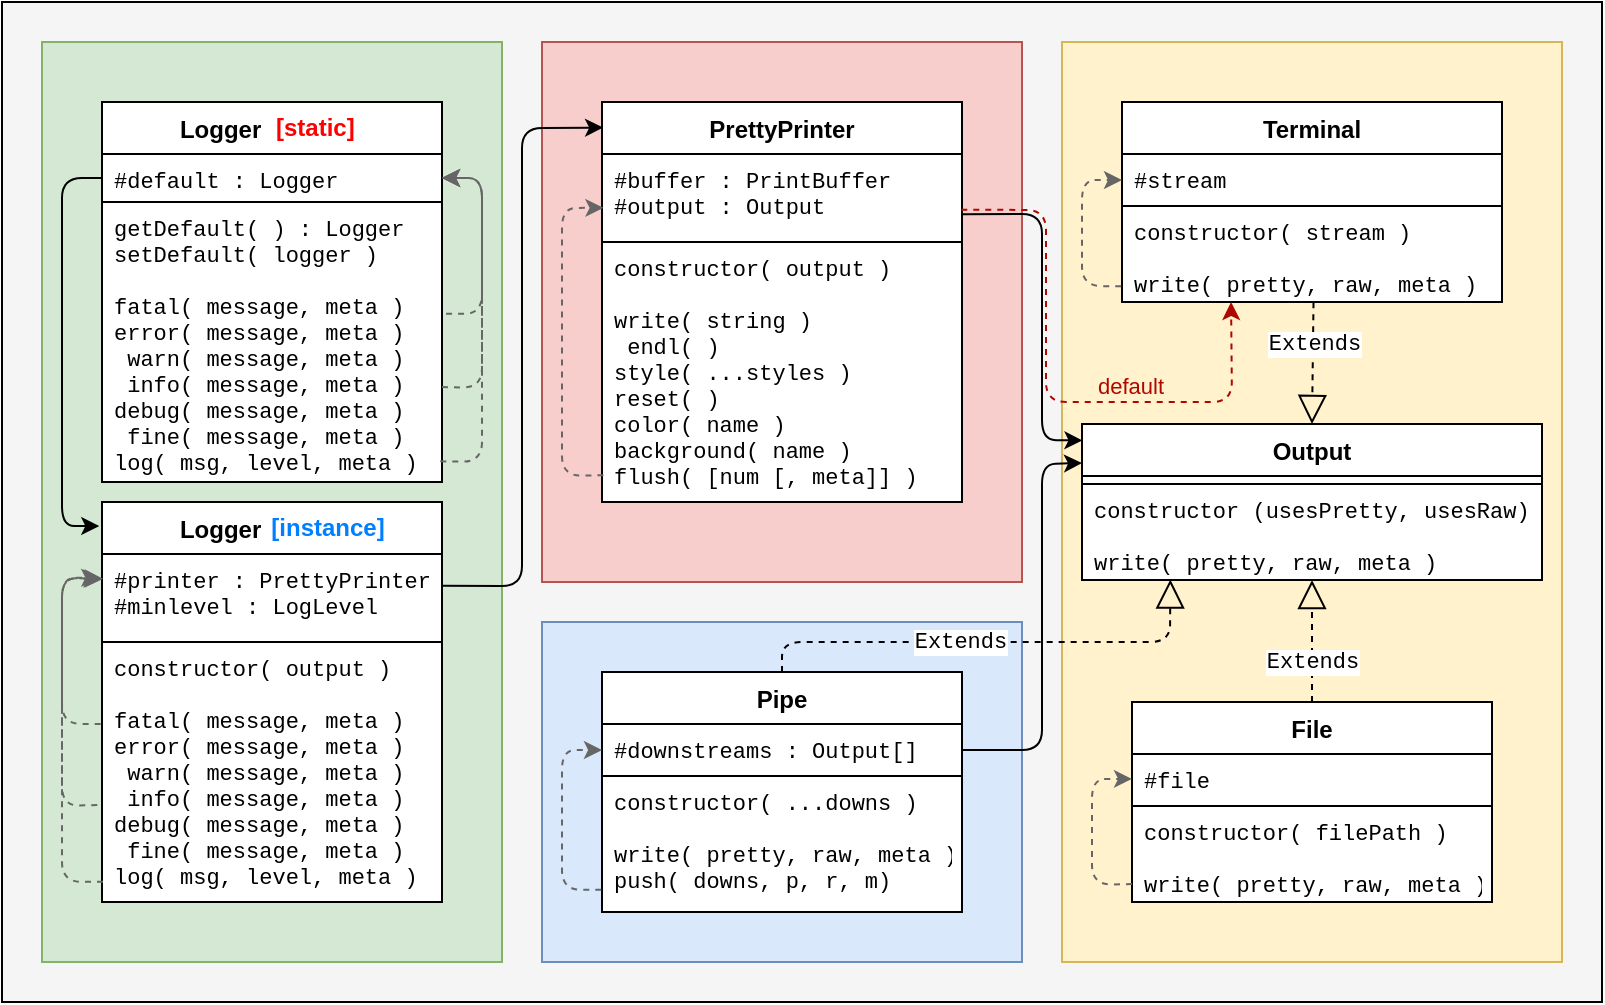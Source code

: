 <mxfile version="13.8.5" type="device" pages="2"><diagram id="U3BwySoy5IUvd_BnStkb" name="Arch Overview"><mxGraphModel dx="1178" dy="1810" grid="1" gridSize="10" guides="1" tooltips="1" connect="1" arrows="1" fold="1" page="1" pageScale="1" pageWidth="827" pageHeight="1169" math="0" shadow="0"><root><mxCell id="0"/><mxCell id="1" parent="0"/><mxCell id="i1ZC-Uaqm2fXmOrphN5o-76" value="" style="rounded=0;whiteSpace=wrap;html=1;shadow=0;sketch=0;strokeWidth=1;fillColor=#f5f5f5;fontFamily=Courier New;fontSize=11;fontColor=#333333;" parent="1" vertex="1"><mxGeometry y="-10" width="800" height="500" as="geometry"/></mxCell><mxCell id="i1ZC-Uaqm2fXmOrphN5o-40" value="" style="rounded=0;whiteSpace=wrap;html=1;shadow=0;sketch=0;strokeColor=#6c8ebf;strokeWidth=1;fillColor=#dae8fc;fontFamily=Helvetica;fontSize=12;" parent="1" vertex="1"><mxGeometry x="270" y="300" width="240" height="170" as="geometry"/></mxCell><mxCell id="i1ZC-Uaqm2fXmOrphN5o-5" value="" style="rounded=0;whiteSpace=wrap;html=1;fillColor=#d5e8d4;strokeColor=#82b366;" parent="1" vertex="1"><mxGeometry x="20" y="10" width="230" height="460" as="geometry"/></mxCell><mxCell id="i1ZC-Uaqm2fXmOrphN5o-7" value="Logger [000000]" style="swimlane;fontStyle=1;align=center;verticalAlign=top;childLayout=stackLayout;horizontal=1;startSize=26;horizontalStack=0;resizeParent=1;resizeParentMax=0;resizeLast=0;collapsible=1;marginBottom=0;gradientColor=none;" parent="1" vertex="1"><mxGeometry x="50" y="40" width="170" height="190" as="geometry"/></mxCell><mxCell id="i1ZC-Uaqm2fXmOrphN5o-8" value="#default : Logger" style="text;align=left;verticalAlign=top;spacingLeft=4;spacingRight=4;overflow=hidden;rotatable=0;points=[[0,0.5],[1,0.5]];portConstraint=eastwest;fontFamily=Courier New;fontSize=11;fillColor=#ffffff;strokeColor=#000000;" parent="i1ZC-Uaqm2fXmOrphN5o-7" vertex="1"><mxGeometry y="26" width="170" height="24" as="geometry"/></mxCell><mxCell id="i1ZC-Uaqm2fXmOrphN5o-10" value="getDefault( ) : Logger&#10;setDefault( logger )&#10;&#10;fatal( message, meta )&#10;error( message, meta )&#10; warn( message, meta )&#10; info( message, meta )&#10;debug( message, meta )&#10; fine( message, meta )&#10;log( msg, level, meta )" style="text;align=left;verticalAlign=top;spacingLeft=4;spacingRight=4;overflow=hidden;rotatable=0;points=[[0,0.5],[1,0.5]];portConstraint=eastwest;fontFamily=Courier New;fontSize=11;fillColor=#ffffff;strokeColor=#000000;" parent="i1ZC-Uaqm2fXmOrphN5o-7" vertex="1"><mxGeometry y="50" width="170" height="140" as="geometry"/></mxCell><mxCell id="i1ZC-Uaqm2fXmOrphN5o-28" value="" style="endArrow=classic;html=1;dashed=1;fontFamily=Courier New;fontSize=11;exitX=1.012;exitY=0.399;exitDx=0;exitDy=0;exitPerimeter=0;entryX=1;entryY=0.5;entryDx=0;entryDy=0;strokeColor=#666666;" parent="i1ZC-Uaqm2fXmOrphN5o-7" source="i1ZC-Uaqm2fXmOrphN5o-10" target="i1ZC-Uaqm2fXmOrphN5o-8" edge="1"><mxGeometry width="50" height="50" relative="1" as="geometry"><mxPoint x="180" y="210" as="sourcePoint"/><mxPoint x="230" y="160" as="targetPoint"/><Array as="points"><mxPoint x="190" y="106"/><mxPoint x="190" y="38"/></Array></mxGeometry></mxCell><mxCell id="i1ZC-Uaqm2fXmOrphN5o-29" value="" style="endArrow=classic;html=1;dashed=1;fontFamily=Courier New;fontSize=11;exitX=0.995;exitY=0.926;exitDx=0;exitDy=0;exitPerimeter=0;entryX=1;entryY=0.5;entryDx=0;entryDy=0;strokeColor=#666666;" parent="i1ZC-Uaqm2fXmOrphN5o-7" source="i1ZC-Uaqm2fXmOrphN5o-10" target="i1ZC-Uaqm2fXmOrphN5o-8" edge="1"><mxGeometry width="50" height="50" relative="1" as="geometry"><mxPoint x="182.04" y="115.86" as="sourcePoint"/><mxPoint x="180" y="48" as="targetPoint"/><Array as="points"><mxPoint x="190" y="180"/><mxPoint x="190" y="38"/></Array></mxGeometry></mxCell><mxCell id="i1ZC-Uaqm2fXmOrphN5o-30" value="" style="endArrow=classic;html=1;dashed=1;fontFamily=Courier New;fontSize=11;exitX=1;exitY=0.75;exitDx=0;exitDy=0;entryX=1;entryY=0.5;entryDx=0;entryDy=0;strokeColor=#666666;" parent="i1ZC-Uaqm2fXmOrphN5o-7" source="i1ZC-Uaqm2fXmOrphN5o-7" target="i1ZC-Uaqm2fXmOrphN5o-8" edge="1"><mxGeometry width="50" height="50" relative="1" as="geometry"><mxPoint x="182.04" y="115.86" as="sourcePoint"/><mxPoint x="180" y="48" as="targetPoint"/><Array as="points"><mxPoint x="190" y="143"/><mxPoint x="190" y="38"/></Array></mxGeometry></mxCell><mxCell id="i1ZC-Uaqm2fXmOrphN5o-23" value="" style="endArrow=classic;html=1;fontFamily=Courier New;fontSize=11;exitX=0;exitY=0.5;exitDx=0;exitDy=0;entryX=-0.008;entryY=0.06;entryDx=0;entryDy=0;entryPerimeter=0;" parent="1" source="i1ZC-Uaqm2fXmOrphN5o-8" target="i1ZC-Uaqm2fXmOrphN5o-11" edge="1"><mxGeometry width="50" height="50" relative="1" as="geometry"><mxPoint x="-140" y="160" as="sourcePoint"/><mxPoint x="-90" y="110" as="targetPoint"/><Array as="points"><mxPoint x="30" y="78"/><mxPoint x="30" y="252"/></Array></mxGeometry></mxCell><mxCell id="i1ZC-Uaqm2fXmOrphN5o-11" value="Logger [000000]" style="swimlane;fontStyle=1;align=center;verticalAlign=top;childLayout=stackLayout;horizontal=1;startSize=26;horizontalStack=0;resizeParent=1;resizeParentMax=0;resizeLast=0;collapsible=1;marginBottom=0;gradientColor=none;" parent="1" vertex="1"><mxGeometry x="50" y="240" width="170" height="200" as="geometry"/></mxCell><mxCell id="i1ZC-Uaqm2fXmOrphN5o-12" value="#printer : PrettyPrinter&#10;#minlevel : LogLevel" style="text;align=left;verticalAlign=top;spacingLeft=4;spacingRight=4;overflow=hidden;rotatable=0;points=[[0,0.5],[1,0.5]];portConstraint=eastwest;fillColor=#ffffff;strokeColor=#000000;fontFamily=Courier New;fontSize=11;" parent="i1ZC-Uaqm2fXmOrphN5o-11" vertex="1"><mxGeometry y="26" width="170" height="44" as="geometry"/></mxCell><mxCell id="i1ZC-Uaqm2fXmOrphN5o-14" value="constructor( output )&#10;&#10;fatal( message, meta )&#10;error( message, meta )&#10; warn( message, meta )&#10; info( message, meta )&#10;debug( message, meta )&#10; fine( message, meta )&#10;log( msg, level, meta )" style="text;align=left;verticalAlign=top;spacingLeft=4;spacingRight=4;overflow=hidden;rotatable=0;points=[[0,0.5],[1,0.5]];portConstraint=eastwest;fillColor=#ffffff;strokeColor=#000000;fontFamily=Courier New;fontSize=11;" parent="i1ZC-Uaqm2fXmOrphN5o-11" vertex="1"><mxGeometry y="70" width="170" height="130" as="geometry"/></mxCell><mxCell id="i1ZC-Uaqm2fXmOrphN5o-32" value="" style="endArrow=classic;html=1;dashed=1;fontFamily=Courier New;fontSize=11;entryX=-0.001;entryY=0.282;entryDx=0;entryDy=0;entryPerimeter=0;exitX=-0.004;exitY=0.315;exitDx=0;exitDy=0;exitPerimeter=0;strokeColor=#666666;" parent="i1ZC-Uaqm2fXmOrphN5o-11" source="i1ZC-Uaqm2fXmOrphN5o-14" target="i1ZC-Uaqm2fXmOrphN5o-12" edge="1"><mxGeometry width="50" height="50" relative="1" as="geometry"><mxPoint x="-250" y="80" as="sourcePoint"/><mxPoint x="-200" y="30" as="targetPoint"/><Array as="points"><mxPoint x="-20" y="111"/><mxPoint x="-20" y="38"/></Array></mxGeometry></mxCell><mxCell id="i1ZC-Uaqm2fXmOrphN5o-33" value="" style="endArrow=classic;html=1;dashed=1;fontFamily=Courier New;fontSize=11;exitX=0.003;exitY=0.922;exitDx=0;exitDy=0;exitPerimeter=0;entryX=0.003;entryY=0.282;entryDx=0;entryDy=0;entryPerimeter=0;strokeColor=#666666;" parent="i1ZC-Uaqm2fXmOrphN5o-11" source="i1ZC-Uaqm2fXmOrphN5o-14" target="i1ZC-Uaqm2fXmOrphN5o-12" edge="1"><mxGeometry width="50" height="50" relative="1" as="geometry"><mxPoint x="-180" y="100" as="sourcePoint"/><mxPoint x="-130" y="50" as="targetPoint"/><Array as="points"><mxPoint x="-20" y="190"/><mxPoint x="-20" y="38"/></Array></mxGeometry></mxCell><mxCell id="i1ZC-Uaqm2fXmOrphN5o-34" value="" style="endArrow=classic;html=1;dashed=1;fontFamily=Courier New;fontSize=11;entryX=-0.008;entryY=0.269;entryDx=0;entryDy=0;entryPerimeter=0;exitX=-0.014;exitY=0.627;exitDx=0;exitDy=0;exitPerimeter=0;strokeColor=#666666;" parent="i1ZC-Uaqm2fXmOrphN5o-11" source="i1ZC-Uaqm2fXmOrphN5o-14" target="i1ZC-Uaqm2fXmOrphN5o-12" edge="1"><mxGeometry width="50" height="50" relative="1" as="geometry"><mxPoint x="-100" y="190" as="sourcePoint"/><mxPoint x="-120" y="40" as="targetPoint"/><Array as="points"><mxPoint x="-20" y="152"/><mxPoint x="-20" y="38"/></Array></mxGeometry></mxCell><mxCell id="i1ZC-Uaqm2fXmOrphN5o-41" value="" style="rounded=0;whiteSpace=wrap;html=1;shadow=0;sketch=0;strokeColor=#b85450;strokeWidth=1;fillColor=#f8cecc;fontFamily=Helvetica;fontSize=12;" parent="1" vertex="1"><mxGeometry x="270" y="10" width="240" height="270" as="geometry"/></mxCell><mxCell id="i1ZC-Uaqm2fXmOrphN5o-42" value="" style="endArrow=classic;html=1;fontFamily=Helvetica;fontSize=12;entryX=0.003;entryY=0.064;entryDx=0;entryDy=0;entryPerimeter=0;exitX=0.997;exitY=0.36;exitDx=0;exitDy=0;exitPerimeter=0;" parent="1" source="i1ZC-Uaqm2fXmOrphN5o-12" target="i1ZC-Uaqm2fXmOrphN5o-35" edge="1"><mxGeometry width="50" height="50" relative="1" as="geometry"><mxPoint x="230" y="250" as="sourcePoint"/><mxPoint x="280" y="200" as="targetPoint"/><Array as="points"><mxPoint x="260" y="282"/><mxPoint x="260" y="53"/></Array></mxGeometry></mxCell><mxCell id="i1ZC-Uaqm2fXmOrphN5o-35" value="PrettyPrinter" style="swimlane;fontStyle=1;align=center;verticalAlign=top;childLayout=stackLayout;horizontal=1;startSize=26;horizontalStack=0;resizeParent=1;resizeParentMax=0;resizeLast=0;collapsible=1;marginBottom=0;rounded=0;shadow=0;sketch=0;strokeColor=#000000;strokeWidth=1;fillColor=#ffffff;gradientColor=none;fontFamily=Helvetica;fontSize=12;" parent="1" vertex="1"><mxGeometry x="300" y="40" width="180" height="200" as="geometry"/></mxCell><mxCell id="i1ZC-Uaqm2fXmOrphN5o-36" value="#buffer : PrintBuffer&#10;#output : Output" style="text;align=left;verticalAlign=top;spacingLeft=4;spacingRight=4;overflow=hidden;rotatable=0;points=[[0,0.5],[1,0.5]];portConstraint=eastwest;fillColor=#ffffff;strokeColor=#000000;fontFamily=Courier New;fontSize=11;" parent="i1ZC-Uaqm2fXmOrphN5o-35" vertex="1"><mxGeometry y="26" width="180" height="44" as="geometry"/></mxCell><mxCell id="i1ZC-Uaqm2fXmOrphN5o-38" value="constructor( output )&#10;&#10;write( string )&#10; endl( )&#10;style( ...styles )&#10;reset( )&#10;color( name )&#10;background( name )&#10;flush( [num [, meta]] )" style="text;align=left;verticalAlign=top;spacingLeft=4;spacingRight=4;overflow=hidden;rotatable=0;points=[[0,0.5],[1,0.5]];portConstraint=eastwest;fillColor=#ffffff;strokeColor=#000000;fontFamily=Courier New;fontSize=11;" parent="i1ZC-Uaqm2fXmOrphN5o-35" vertex="1"><mxGeometry y="70" width="180" height="130" as="geometry"/></mxCell><mxCell id="i1ZC-Uaqm2fXmOrphN5o-55" value="" style="endArrow=classic;html=1;fontFamily=Courier New;fontSize=11;exitX=0.004;exitY=0.897;exitDx=0;exitDy=0;exitPerimeter=0;entryX=0.004;entryY=0.611;entryDx=0;entryDy=0;entryPerimeter=0;dashed=1;strokeColor=#666666;" parent="i1ZC-Uaqm2fXmOrphN5o-35" source="i1ZC-Uaqm2fXmOrphN5o-38" target="i1ZC-Uaqm2fXmOrphN5o-36" edge="1"><mxGeometry width="50" height="50" relative="1" as="geometry"><mxPoint x="240" y="180" as="sourcePoint"/><mxPoint x="290" y="130" as="targetPoint"/><Array as="points"><mxPoint x="-20" y="187"/><mxPoint x="-20" y="53"/></Array></mxGeometry></mxCell><mxCell id="i1ZC-Uaqm2fXmOrphN5o-49" value="Pipe" style="swimlane;fontStyle=1;align=center;verticalAlign=top;childLayout=stackLayout;horizontal=1;startSize=26;horizontalStack=0;resizeParent=1;resizeParentMax=0;resizeLast=0;collapsible=1;marginBottom=0;rounded=0;shadow=0;sketch=0;strokeColor=#000000;strokeWidth=1;fillColor=#ffffff;gradientColor=none;fontFamily=Helvetica;fontSize=12;" parent="1" vertex="1"><mxGeometry x="300" y="325" width="180" height="120" as="geometry"/></mxCell><mxCell id="i1ZC-Uaqm2fXmOrphN5o-50" value="#downstreams : Output[]" style="text;align=left;verticalAlign=top;spacingLeft=4;spacingRight=4;overflow=hidden;rotatable=0;points=[[0,0.5],[1,0.5]];portConstraint=eastwest;fillColor=#ffffff;strokeColor=#000000;fontFamily=Courier New;fontSize=11;" parent="i1ZC-Uaqm2fXmOrphN5o-49" vertex="1"><mxGeometry y="26" width="180" height="26" as="geometry"/></mxCell><mxCell id="i1ZC-Uaqm2fXmOrphN5o-51" value="constructor( ...downs )&#10;&#10;write( pretty, raw, meta )&#10;push( downs, p, r, m)" style="text;align=left;verticalAlign=top;spacingLeft=4;spacingRight=4;overflow=hidden;rotatable=0;points=[[0,0.5],[1,0.5]];portConstraint=eastwest;fillColor=#ffffff;strokeColor=#000000;fontFamily=Courier New;fontSize=11;" parent="i1ZC-Uaqm2fXmOrphN5o-49" vertex="1"><mxGeometry y="52" width="180" height="68" as="geometry"/></mxCell><mxCell id="i1ZC-Uaqm2fXmOrphN5o-53" value="" style="endArrow=classic;html=1;fontFamily=Courier New;fontSize=11;exitX=-0.002;exitY=0.836;exitDx=0;exitDy=0;exitPerimeter=0;entryX=0;entryY=0.5;entryDx=0;entryDy=0;dashed=1;strokeColor=#666666;" parent="i1ZC-Uaqm2fXmOrphN5o-49" source="i1ZC-Uaqm2fXmOrphN5o-51" target="i1ZC-Uaqm2fXmOrphN5o-50" edge="1"><mxGeometry width="50" height="50" relative="1" as="geometry"><mxPoint x="-470" as="sourcePoint"/><mxPoint x="-420" y="-50" as="targetPoint"/><Array as="points"><mxPoint x="-20" y="109"/><mxPoint x="-20" y="39"/></Array></mxGeometry></mxCell><mxCell id="i1ZC-Uaqm2fXmOrphN5o-57" value="" style="rounded=0;whiteSpace=wrap;html=1;shadow=0;sketch=0;strokeColor=#d6b656;strokeWidth=1;fillColor=#fff2cc;fontFamily=Courier New;fontSize=11;" parent="1" vertex="1"><mxGeometry x="530" y="10" width="250" height="460" as="geometry"/></mxCell><mxCell id="i1ZC-Uaqm2fXmOrphN5o-62" value="Extends" style="endArrow=block;endSize=12;endFill=0;html=1;dashed=1;fontFamily=Courier New;fontSize=11;exitX=0.5;exitY=0;exitDx=0;exitDy=0;entryX=0.192;entryY=0.995;entryDx=0;entryDy=0;entryPerimeter=0;" parent="1" source="i1ZC-Uaqm2fXmOrphN5o-49" target="i1ZC-Uaqm2fXmOrphN5o-60" edge="1"><mxGeometry x="-0.135" width="160" relative="1" as="geometry"><mxPoint x="170" y="230" as="sourcePoint"/><mxPoint x="990" y="420" as="targetPoint"/><Array as="points"><mxPoint x="390" y="310"/><mxPoint x="584" y="310"/></Array><mxPoint as="offset"/></mxGeometry></mxCell><mxCell id="i1ZC-Uaqm2fXmOrphN5o-58" value="Output" style="swimlane;fontStyle=1;align=center;verticalAlign=top;childLayout=stackLayout;horizontal=1;startSize=26;horizontalStack=0;resizeParent=1;resizeParentMax=0;resizeLast=0;collapsible=1;marginBottom=0;rounded=0;shadow=0;sketch=0;strokeColor=#000000;strokeWidth=1;fillColor=#ffffff;gradientColor=none;fontFamily=Helvetica;fontSize=12;" parent="1" vertex="1"><mxGeometry x="540" y="201" width="230" height="78" as="geometry"/></mxCell><mxCell id="i1ZC-Uaqm2fXmOrphN5o-59" value="" style="text;align=left;verticalAlign=top;spacingLeft=4;spacingRight=4;overflow=hidden;rotatable=0;points=[[0,0.5],[1,0.5]];portConstraint=eastwest;fillColor=#ffffff;strokeColor=#000000;fontFamily=Courier New;fontSize=11;" parent="i1ZC-Uaqm2fXmOrphN5o-58" vertex="1"><mxGeometry y="26" width="230" height="4" as="geometry"/></mxCell><mxCell id="i1ZC-Uaqm2fXmOrphN5o-60" value="constructor (usesPretty, usesRaw)&#10;&#10;write( pretty, raw, meta )" style="text;align=left;verticalAlign=top;spacingLeft=4;spacingRight=4;overflow=hidden;rotatable=0;points=[[0,0.5],[1,0.5]];portConstraint=eastwest;fillColor=#ffffff;strokeColor=#000000;fontFamily=Courier New;fontSize=11;" parent="i1ZC-Uaqm2fXmOrphN5o-58" vertex="1"><mxGeometry y="30" width="230" height="48" as="geometry"/></mxCell><mxCell id="i1ZC-Uaqm2fXmOrphN5o-68" value="File" style="swimlane;fontStyle=1;align=center;verticalAlign=top;childLayout=stackLayout;horizontal=1;startSize=26;horizontalStack=0;resizeParent=1;resizeParentMax=0;resizeLast=0;collapsible=1;marginBottom=0;rounded=0;shadow=0;sketch=0;strokeColor=#000000;strokeWidth=1;fillColor=#ffffff;gradientColor=none;fontFamily=Helvetica;fontSize=12;" parent="1" vertex="1"><mxGeometry x="565" y="340" width="180" height="100" as="geometry"/></mxCell><mxCell id="i1ZC-Uaqm2fXmOrphN5o-69" value="#file" style="text;align=left;verticalAlign=top;spacingLeft=4;spacingRight=4;overflow=hidden;rotatable=0;points=[[0,0.5],[1,0.5]];portConstraint=eastwest;fillColor=#ffffff;strokeColor=#000000;fontFamily=Courier New;fontSize=11;" parent="i1ZC-Uaqm2fXmOrphN5o-68" vertex="1"><mxGeometry y="26" width="180" height="26" as="geometry"/></mxCell><mxCell id="i1ZC-Uaqm2fXmOrphN5o-70" value="constructor( filePath )&#10;&#10;write( pretty, raw, meta )" style="text;align=left;verticalAlign=top;spacingLeft=4;spacingRight=4;overflow=hidden;rotatable=0;points=[[0,0.5],[1,0.5]];portConstraint=eastwest;fillColor=#ffffff;strokeColor=#000000;fontFamily=Courier New;fontSize=11;" parent="i1ZC-Uaqm2fXmOrphN5o-68" vertex="1"><mxGeometry y="52" width="180" height="48" as="geometry"/></mxCell><mxCell id="i1ZC-Uaqm2fXmOrphN5o-64" value="Terminal" style="swimlane;fontStyle=1;align=center;verticalAlign=top;childLayout=stackLayout;horizontal=1;startSize=26;horizontalStack=0;resizeParent=1;resizeParentMax=0;resizeLast=0;collapsible=1;marginBottom=0;rounded=0;shadow=0;sketch=0;strokeColor=#000000;strokeWidth=1;fillColor=#ffffff;gradientColor=none;fontFamily=Helvetica;fontSize=12;" parent="1" vertex="1"><mxGeometry x="560" y="40" width="190" height="100" as="geometry"/></mxCell><mxCell id="i1ZC-Uaqm2fXmOrphN5o-65" value="#stream" style="text;align=left;verticalAlign=top;spacingLeft=4;spacingRight=4;overflow=hidden;rotatable=0;points=[[0,0.5],[1,0.5]];portConstraint=eastwest;fillColor=#ffffff;strokeColor=#000000;fontFamily=Courier New;fontSize=11;" parent="i1ZC-Uaqm2fXmOrphN5o-64" vertex="1"><mxGeometry y="26" width="190" height="26" as="geometry"/></mxCell><mxCell id="i1ZC-Uaqm2fXmOrphN5o-66" value="constructor( stream )&#10;&#10;write( pretty, raw, meta )" style="text;align=left;verticalAlign=top;spacingLeft=4;spacingRight=4;overflow=hidden;rotatable=0;points=[[0,0.5],[1,0.5]];portConstraint=eastwest;fillColor=#ffffff;strokeColor=#000000;fontFamily=Courier New;fontSize=11;" parent="i1ZC-Uaqm2fXmOrphN5o-64" vertex="1"><mxGeometry y="52" width="190" height="48" as="geometry"/></mxCell><mxCell id="i1ZC-Uaqm2fXmOrphN5o-67" value="" style="endArrow=classic;html=1;fontFamily=Courier New;fontSize=11;exitX=-0.002;exitY=0.836;exitDx=0;exitDy=0;exitPerimeter=0;entryX=0;entryY=0.5;entryDx=0;entryDy=0;dashed=1;strokeColor=#666666;" parent="i1ZC-Uaqm2fXmOrphN5o-64" source="i1ZC-Uaqm2fXmOrphN5o-66" target="i1ZC-Uaqm2fXmOrphN5o-65" edge="1"><mxGeometry width="50" height="50" relative="1" as="geometry"><mxPoint x="-470" as="sourcePoint"/><mxPoint x="-420" y="-50" as="targetPoint"/><Array as="points"><mxPoint x="-20" y="92"/><mxPoint x="-20" y="39"/></Array></mxGeometry></mxCell><mxCell id="i1ZC-Uaqm2fXmOrphN5o-74" value="Extends" style="endArrow=block;endSize=12;endFill=0;html=1;dashed=1;fontFamily=Courier New;fontSize=11;exitX=0.5;exitY=0;exitDx=0;exitDy=0;entryX=0.5;entryY=1;entryDx=0;entryDy=0;" parent="1" source="i1ZC-Uaqm2fXmOrphN5o-68" target="i1ZC-Uaqm2fXmOrphN5o-58" edge="1"><mxGeometry x="-0.333" width="160" relative="1" as="geometry"><mxPoint x="380" y="290" as="sourcePoint"/><mxPoint x="540" y="290" as="targetPoint"/><mxPoint as="offset"/></mxGeometry></mxCell><mxCell id="i1ZC-Uaqm2fXmOrphN5o-75" value="Extends" style="endArrow=block;endSize=12;endFill=0;html=1;dashed=1;fontFamily=Courier New;fontSize=11;exitX=0.504;exitY=1.003;exitDx=0;exitDy=0;entryX=0.5;entryY=0;entryDx=0;entryDy=0;exitPerimeter=0;" parent="1" source="i1ZC-Uaqm2fXmOrphN5o-66" target="i1ZC-Uaqm2fXmOrphN5o-58" edge="1"><mxGeometry x="-0.333" width="160" relative="1" as="geometry"><mxPoint x="749.43" y="210" as="sourcePoint"/><mxPoint x="749.43" y="150" as="targetPoint"/><mxPoint as="offset"/></mxGeometry></mxCell><mxCell id="i1ZC-Uaqm2fXmOrphN5o-54" value="" style="endArrow=classic;html=1;fontFamily=Courier New;fontSize=11;exitX=1;exitY=0.684;exitDx=0;exitDy=0;entryX=0.001;entryY=0.105;entryDx=0;entryDy=0;entryPerimeter=0;exitPerimeter=0;" parent="1" source="i1ZC-Uaqm2fXmOrphN5o-36" target="i1ZC-Uaqm2fXmOrphN5o-58" edge="1"><mxGeometry width="50" height="50" relative="1" as="geometry"><mxPoint x="910" y="270" as="sourcePoint"/><mxPoint x="920" y="370" as="targetPoint"/><Array as="points"><mxPoint x="520" y="96"/><mxPoint x="520" y="209"/></Array></mxGeometry></mxCell><mxCell id="F9MN3vIZ_fvG03nFwGcu-12" value="" style="endArrow=classic;html=1;exitX=0.998;exitY=0.633;exitDx=0;exitDy=0;exitPerimeter=0;entryX=0.287;entryY=1;entryDx=0;entryDy=0;entryPerimeter=0;dashed=1;endFill=1;strokeColor=#B00600;" parent="1" source="i1ZC-Uaqm2fXmOrphN5o-36" target="i1ZC-Uaqm2fXmOrphN5o-66" edge="1"><mxGeometry relative="1" as="geometry"><mxPoint x="480" y="-40" as="sourcePoint"/><mxPoint x="580" y="-40" as="targetPoint"/><Array as="points"><mxPoint x="522" y="94"/><mxPoint x="522" y="190"/><mxPoint x="615" y="190"/></Array></mxGeometry></mxCell><mxCell id="F9MN3vIZ_fvG03nFwGcu-13" value="default" style="edgeLabel;resizable=0;html=1;align=center;verticalAlign=middle;labelBackgroundColor=none;fontColor=#B00600;" parent="F9MN3vIZ_fvG03nFwGcu-12" connectable="0" vertex="1"><mxGeometry relative="1" as="geometry"><mxPoint x="40" y="-8.48" as="offset"/></mxGeometry></mxCell><mxCell id="F9MN3vIZ_fvG03nFwGcu-21" value="" style="endArrow=classic;html=1;fontFamily=Courier New;fontSize=11;entryX=0;entryY=0.5;entryDx=0;entryDy=0;dashed=1;strokeColor=#666666;" parent="1" edge="1"><mxGeometry width="50" height="50" relative="1" as="geometry"><mxPoint x="565" y="431" as="sourcePoint"/><mxPoint x="565" y="378.44" as="targetPoint"/><Array as="points"><mxPoint x="545" y="431.44"/><mxPoint x="545" y="378.44"/></Array></mxGeometry></mxCell><mxCell id="F9MN3vIZ_fvG03nFwGcu-26" value="[instance]" style="text;html=1;strokeColor=none;align=center;verticalAlign=middle;whiteSpace=wrap;rounded=0;labelBackgroundColor=none;fontColor=#007FFF;fillColor=#ffffff;fontStyle=1" parent="1" vertex="1"><mxGeometry x="133" y="243" width="60" height="20" as="geometry"/></mxCell><mxCell id="F9MN3vIZ_fvG03nFwGcu-27" value="[static]&amp;nbsp; &amp;nbsp; &amp;nbsp;" style="text;html=1;strokeColor=none;align=center;verticalAlign=middle;whiteSpace=wrap;rounded=0;labelBackgroundColor=none;fillColor=#ffffff;fontStyle=1;fontColor=#FF0000;" parent="1" vertex="1"><mxGeometry x="132" y="43" width="66" height="20" as="geometry"/></mxCell><mxCell id="zKFyp53IpAgQNyM1_-8V-1" value="" style="endArrow=classic;html=1;exitX=1;exitY=0.5;exitDx=0;exitDy=0;entryX=0;entryY=0.25;entryDx=0;entryDy=0;" edge="1" parent="1" source="i1ZC-Uaqm2fXmOrphN5o-50" target="i1ZC-Uaqm2fXmOrphN5o-58"><mxGeometry width="50" height="50" relative="1" as="geometry"><mxPoint x="870" y="340" as="sourcePoint"/><mxPoint x="540" y="212" as="targetPoint"/><Array as="points"><mxPoint x="520" y="364"/><mxPoint x="520" y="221"/></Array></mxGeometry></mxCell></root></mxGraphModel></diagram><diagram name="Arch + Sub-Pipes" id="MsGjbzwQh1WbiU4gQCoJ"><mxGraphModel dx="2062" dy="2291" grid="1" gridSize="10" guides="1" tooltips="1" connect="1" arrows="1" fold="1" page="1" pageScale="1" pageWidth="827" pageHeight="1169" math="0" shadow="0"><root><mxCell id="bxcscODpn0YM0BCZ924z-0"/><mxCell id="bxcscODpn0YM0BCZ924z-1" parent="bxcscODpn0YM0BCZ924z-0"/><mxCell id="bxcscODpn0YM0BCZ924z-2" value="" style="rounded=0;whiteSpace=wrap;html=1;shadow=0;sketch=0;strokeWidth=1;fillColor=#f5f5f5;fontFamily=Courier New;fontSize=11;fontColor=#333333;" vertex="1" parent="bxcscODpn0YM0BCZ924z-1"><mxGeometry y="-10" width="800" height="770" as="geometry"/></mxCell><mxCell id="bxcscODpn0YM0BCZ924z-3" value="" style="rounded=0;whiteSpace=wrap;html=1;shadow=0;sketch=0;strokeColor=#6c8ebf;strokeWidth=1;fillColor=#dae8fc;fontFamily=Helvetica;fontSize=12;" vertex="1" parent="bxcscODpn0YM0BCZ924z-1"><mxGeometry x="270" y="300" width="240" height="200" as="geometry"/></mxCell><mxCell id="bxcscODpn0YM0BCZ924z-4" value="" style="rounded=0;whiteSpace=wrap;html=1;shadow=0;sketch=0;strokeColor=#6c8ebf;strokeWidth=1;fillColor=#dae8fc;fontFamily=Helvetica;fontSize=12;" vertex="1" parent="bxcscODpn0YM0BCZ924z-1"><mxGeometry x="20" y="490" width="760" height="250" as="geometry"/></mxCell><mxCell id="bxcscODpn0YM0BCZ924z-5" value="" style="rounded=0;whiteSpace=wrap;html=1;fillColor=#dae8fc;strokeColor=none;" vertex="1" parent="bxcscODpn0YM0BCZ924z-1"><mxGeometry x="280" y="480" width="220" height="20" as="geometry"/></mxCell><mxCell id="bxcscODpn0YM0BCZ924z-6" value="" style="rounded=0;whiteSpace=wrap;html=1;fillColor=#d5e8d4;strokeColor=#82b366;" vertex="1" parent="bxcscODpn0YM0BCZ924z-1"><mxGeometry x="20" y="10" width="230" height="460" as="geometry"/></mxCell><mxCell id="bxcscODpn0YM0BCZ924z-7" value="Logger [000000]" style="swimlane;fontStyle=1;align=center;verticalAlign=top;childLayout=stackLayout;horizontal=1;startSize=26;horizontalStack=0;resizeParent=1;resizeParentMax=0;resizeLast=0;collapsible=1;marginBottom=0;gradientColor=none;" vertex="1" parent="bxcscODpn0YM0BCZ924z-1"><mxGeometry x="50" y="40" width="170" height="190" as="geometry"/></mxCell><mxCell id="bxcscODpn0YM0BCZ924z-8" value="#default : Logger" style="text;align=left;verticalAlign=top;spacingLeft=4;spacingRight=4;overflow=hidden;rotatable=0;points=[[0,0.5],[1,0.5]];portConstraint=eastwest;fontFamily=Courier New;fontSize=11;fillColor=#ffffff;strokeColor=#000000;" vertex="1" parent="bxcscODpn0YM0BCZ924z-7"><mxGeometry y="26" width="170" height="24" as="geometry"/></mxCell><mxCell id="bxcscODpn0YM0BCZ924z-9" value="getDefault( ) : Logger&#10;setDefault( logger )&#10;&#10;fatal( message, meta )&#10;error( message, meta )&#10; warn( message, meta )&#10; info( message, meta )&#10;debug( message, meta )&#10; fine( message, meta )&#10;log( msg, level, meta )" style="text;align=left;verticalAlign=top;spacingLeft=4;spacingRight=4;overflow=hidden;rotatable=0;points=[[0,0.5],[1,0.5]];portConstraint=eastwest;fontFamily=Courier New;fontSize=11;fillColor=#ffffff;strokeColor=#000000;" vertex="1" parent="bxcscODpn0YM0BCZ924z-7"><mxGeometry y="50" width="170" height="140" as="geometry"/></mxCell><mxCell id="bxcscODpn0YM0BCZ924z-10" value="" style="endArrow=classic;html=1;dashed=1;fontFamily=Courier New;fontSize=11;exitX=1.012;exitY=0.399;exitDx=0;exitDy=0;exitPerimeter=0;entryX=1;entryY=0.5;entryDx=0;entryDy=0;strokeColor=#666666;" edge="1" parent="bxcscODpn0YM0BCZ924z-7" source="bxcscODpn0YM0BCZ924z-9" target="bxcscODpn0YM0BCZ924z-8"><mxGeometry width="50" height="50" relative="1" as="geometry"><mxPoint x="180" y="210" as="sourcePoint"/><mxPoint x="230" y="160" as="targetPoint"/><Array as="points"><mxPoint x="190" y="106"/><mxPoint x="190" y="38"/></Array></mxGeometry></mxCell><mxCell id="bxcscODpn0YM0BCZ924z-11" value="" style="endArrow=classic;html=1;dashed=1;fontFamily=Courier New;fontSize=11;exitX=0.995;exitY=0.926;exitDx=0;exitDy=0;exitPerimeter=0;entryX=1;entryY=0.5;entryDx=0;entryDy=0;strokeColor=#666666;" edge="1" parent="bxcscODpn0YM0BCZ924z-7" source="bxcscODpn0YM0BCZ924z-9" target="bxcscODpn0YM0BCZ924z-8"><mxGeometry width="50" height="50" relative="1" as="geometry"><mxPoint x="182.04" y="115.86" as="sourcePoint"/><mxPoint x="180" y="48" as="targetPoint"/><Array as="points"><mxPoint x="190" y="180"/><mxPoint x="190" y="38"/></Array></mxGeometry></mxCell><mxCell id="bxcscODpn0YM0BCZ924z-12" value="" style="endArrow=classic;html=1;dashed=1;fontFamily=Courier New;fontSize=11;exitX=1;exitY=0.75;exitDx=0;exitDy=0;entryX=1;entryY=0.5;entryDx=0;entryDy=0;strokeColor=#666666;" edge="1" parent="bxcscODpn0YM0BCZ924z-7" source="bxcscODpn0YM0BCZ924z-7" target="bxcscODpn0YM0BCZ924z-8"><mxGeometry width="50" height="50" relative="1" as="geometry"><mxPoint x="182.04" y="115.86" as="sourcePoint"/><mxPoint x="180" y="48" as="targetPoint"/><Array as="points"><mxPoint x="190" y="143"/><mxPoint x="190" y="38"/></Array></mxGeometry></mxCell><mxCell id="bxcscODpn0YM0BCZ924z-13" value="" style="endArrow=classic;html=1;fontFamily=Courier New;fontSize=11;exitX=0;exitY=0.5;exitDx=0;exitDy=0;entryX=-0.008;entryY=0.06;entryDx=0;entryDy=0;entryPerimeter=0;" edge="1" parent="bxcscODpn0YM0BCZ924z-1" source="bxcscODpn0YM0BCZ924z-8" target="bxcscODpn0YM0BCZ924z-14"><mxGeometry width="50" height="50" relative="1" as="geometry"><mxPoint x="-140" y="160" as="sourcePoint"/><mxPoint x="-90" y="110" as="targetPoint"/><Array as="points"><mxPoint x="30" y="78"/><mxPoint x="30" y="252"/></Array></mxGeometry></mxCell><mxCell id="bxcscODpn0YM0BCZ924z-14" value="Logger [000000]" style="swimlane;fontStyle=1;align=center;verticalAlign=top;childLayout=stackLayout;horizontal=1;startSize=26;horizontalStack=0;resizeParent=1;resizeParentMax=0;resizeLast=0;collapsible=1;marginBottom=0;gradientColor=none;" vertex="1" parent="bxcscODpn0YM0BCZ924z-1"><mxGeometry x="50" y="240" width="170" height="200" as="geometry"/></mxCell><mxCell id="bxcscODpn0YM0BCZ924z-15" value="#printer : PrettyPrinter&#10;#minlevel : LogLevel" style="text;align=left;verticalAlign=top;spacingLeft=4;spacingRight=4;overflow=hidden;rotatable=0;points=[[0,0.5],[1,0.5]];portConstraint=eastwest;fillColor=#ffffff;strokeColor=#000000;fontFamily=Courier New;fontSize=11;" vertex="1" parent="bxcscODpn0YM0BCZ924z-14"><mxGeometry y="26" width="170" height="44" as="geometry"/></mxCell><mxCell id="bxcscODpn0YM0BCZ924z-16" value="constructor( output )&#10;&#10;fatal( message, meta )&#10;error( message, meta )&#10; warn( message, meta )&#10; info( message, meta )&#10;debug( message, meta )&#10; fine( message, meta )&#10;log( msg, level, meta )" style="text;align=left;verticalAlign=top;spacingLeft=4;spacingRight=4;overflow=hidden;rotatable=0;points=[[0,0.5],[1,0.5]];portConstraint=eastwest;fillColor=#ffffff;strokeColor=#000000;fontFamily=Courier New;fontSize=11;" vertex="1" parent="bxcscODpn0YM0BCZ924z-14"><mxGeometry y="70" width="170" height="130" as="geometry"/></mxCell><mxCell id="bxcscODpn0YM0BCZ924z-17" value="" style="endArrow=classic;html=1;dashed=1;fontFamily=Courier New;fontSize=11;entryX=-0.001;entryY=0.282;entryDx=0;entryDy=0;entryPerimeter=0;exitX=-0.004;exitY=0.315;exitDx=0;exitDy=0;exitPerimeter=0;strokeColor=#666666;" edge="1" parent="bxcscODpn0YM0BCZ924z-14" source="bxcscODpn0YM0BCZ924z-16" target="bxcscODpn0YM0BCZ924z-15"><mxGeometry width="50" height="50" relative="1" as="geometry"><mxPoint x="-250" y="80" as="sourcePoint"/><mxPoint x="-200" y="30" as="targetPoint"/><Array as="points"><mxPoint x="-20" y="111"/><mxPoint x="-20" y="38"/></Array></mxGeometry></mxCell><mxCell id="bxcscODpn0YM0BCZ924z-18" value="" style="endArrow=classic;html=1;dashed=1;fontFamily=Courier New;fontSize=11;exitX=0.003;exitY=0.922;exitDx=0;exitDy=0;exitPerimeter=0;entryX=0.003;entryY=0.282;entryDx=0;entryDy=0;entryPerimeter=0;strokeColor=#666666;" edge="1" parent="bxcscODpn0YM0BCZ924z-14" source="bxcscODpn0YM0BCZ924z-16" target="bxcscODpn0YM0BCZ924z-15"><mxGeometry width="50" height="50" relative="1" as="geometry"><mxPoint x="-180" y="100" as="sourcePoint"/><mxPoint x="-130" y="50" as="targetPoint"/><Array as="points"><mxPoint x="-20" y="190"/><mxPoint x="-20" y="38"/></Array></mxGeometry></mxCell><mxCell id="bxcscODpn0YM0BCZ924z-19" value="" style="endArrow=classic;html=1;dashed=1;fontFamily=Courier New;fontSize=11;entryX=-0.008;entryY=0.269;entryDx=0;entryDy=0;entryPerimeter=0;exitX=-0.014;exitY=0.627;exitDx=0;exitDy=0;exitPerimeter=0;strokeColor=#666666;" edge="1" parent="bxcscODpn0YM0BCZ924z-14" source="bxcscODpn0YM0BCZ924z-16" target="bxcscODpn0YM0BCZ924z-15"><mxGeometry width="50" height="50" relative="1" as="geometry"><mxPoint x="-100" y="190" as="sourcePoint"/><mxPoint x="-120" y="40" as="targetPoint"/><Array as="points"><mxPoint x="-20" y="152"/><mxPoint x="-20" y="38"/></Array></mxGeometry></mxCell><mxCell id="bxcscODpn0YM0BCZ924z-20" value="" style="rounded=0;whiteSpace=wrap;html=1;shadow=0;sketch=0;strokeColor=#b85450;strokeWidth=1;fillColor=#f8cecc;fontFamily=Helvetica;fontSize=12;" vertex="1" parent="bxcscODpn0YM0BCZ924z-1"><mxGeometry x="270" y="10" width="240" height="270" as="geometry"/></mxCell><mxCell id="bxcscODpn0YM0BCZ924z-21" value="" style="endArrow=classic;html=1;fontFamily=Helvetica;fontSize=12;entryX=0.003;entryY=0.064;entryDx=0;entryDy=0;entryPerimeter=0;exitX=0.997;exitY=0.36;exitDx=0;exitDy=0;exitPerimeter=0;" edge="1" parent="bxcscODpn0YM0BCZ924z-1" source="bxcscODpn0YM0BCZ924z-15" target="bxcscODpn0YM0BCZ924z-22"><mxGeometry width="50" height="50" relative="1" as="geometry"><mxPoint x="230" y="250" as="sourcePoint"/><mxPoint x="280" y="200" as="targetPoint"/><Array as="points"><mxPoint x="260" y="282"/><mxPoint x="260" y="53"/></Array></mxGeometry></mxCell><mxCell id="bxcscODpn0YM0BCZ924z-22" value="PrettyPrinter" style="swimlane;fontStyle=1;align=center;verticalAlign=top;childLayout=stackLayout;horizontal=1;startSize=26;horizontalStack=0;resizeParent=1;resizeParentMax=0;resizeLast=0;collapsible=1;marginBottom=0;rounded=0;shadow=0;sketch=0;strokeColor=#000000;strokeWidth=1;fillColor=#ffffff;gradientColor=none;fontFamily=Helvetica;fontSize=12;" vertex="1" parent="bxcscODpn0YM0BCZ924z-1"><mxGeometry x="300" y="40" width="180" height="200" as="geometry"/></mxCell><mxCell id="bxcscODpn0YM0BCZ924z-23" value="#buffer : PrintBuffer&#10;#output : Output" style="text;align=left;verticalAlign=top;spacingLeft=4;spacingRight=4;overflow=hidden;rotatable=0;points=[[0,0.5],[1,0.5]];portConstraint=eastwest;fillColor=#ffffff;strokeColor=#000000;fontFamily=Courier New;fontSize=11;" vertex="1" parent="bxcscODpn0YM0BCZ924z-22"><mxGeometry y="26" width="180" height="44" as="geometry"/></mxCell><mxCell id="bxcscODpn0YM0BCZ924z-24" value="constructor( output )&#10;&#10;write( string )&#10; endl( )&#10;style( ...styles )&#10;reset( )&#10;color( name )&#10;background( name )&#10;flush( [num [, meta]] )" style="text;align=left;verticalAlign=top;spacingLeft=4;spacingRight=4;overflow=hidden;rotatable=0;points=[[0,0.5],[1,0.5]];portConstraint=eastwest;fillColor=#ffffff;strokeColor=#000000;fontFamily=Courier New;fontSize=11;" vertex="1" parent="bxcscODpn0YM0BCZ924z-22"><mxGeometry y="70" width="180" height="130" as="geometry"/></mxCell><mxCell id="bxcscODpn0YM0BCZ924z-25" value="" style="endArrow=classic;html=1;fontFamily=Courier New;fontSize=11;exitX=0.004;exitY=0.897;exitDx=0;exitDy=0;exitPerimeter=0;entryX=0.004;entryY=0.611;entryDx=0;entryDy=0;entryPerimeter=0;dashed=1;strokeColor=#666666;" edge="1" parent="bxcscODpn0YM0BCZ924z-22" source="bxcscODpn0YM0BCZ924z-24" target="bxcscODpn0YM0BCZ924z-23"><mxGeometry width="50" height="50" relative="1" as="geometry"><mxPoint x="240" y="180" as="sourcePoint"/><mxPoint x="290" y="130" as="targetPoint"/><Array as="points"><mxPoint x="-20" y="187"/><mxPoint x="-20" y="53"/></Array></mxGeometry></mxCell><mxCell id="bxcscODpn0YM0BCZ924z-26" value="Pipe" style="swimlane;fontStyle=1;align=center;verticalAlign=top;childLayout=stackLayout;horizontal=1;startSize=26;horizontalStack=0;resizeParent=1;resizeParentMax=0;resizeLast=0;collapsible=1;marginBottom=0;rounded=0;shadow=0;sketch=0;strokeColor=#000000;strokeWidth=1;fillColor=#ffffff;gradientColor=none;fontFamily=Helvetica;fontSize=12;" vertex="1" parent="bxcscODpn0YM0BCZ924z-1"><mxGeometry x="300" y="330" width="180" height="120" as="geometry"/></mxCell><mxCell id="bxcscODpn0YM0BCZ924z-27" value="#downstreams : Output[]" style="text;align=left;verticalAlign=top;spacingLeft=4;spacingRight=4;overflow=hidden;rotatable=0;points=[[0,0.5],[1,0.5]];portConstraint=eastwest;fillColor=#ffffff;strokeColor=#000000;fontFamily=Courier New;fontSize=11;" vertex="1" parent="bxcscODpn0YM0BCZ924z-26"><mxGeometry y="26" width="180" height="26" as="geometry"/></mxCell><mxCell id="bxcscODpn0YM0BCZ924z-28" value="constructor( ...downs )&#10;&#10;write( pretty, raw, meta )&#10;push( downs, p, r, m)" style="text;align=left;verticalAlign=top;spacingLeft=4;spacingRight=4;overflow=hidden;rotatable=0;points=[[0,0.5],[1,0.5]];portConstraint=eastwest;fillColor=#ffffff;strokeColor=#000000;fontFamily=Courier New;fontSize=11;" vertex="1" parent="bxcscODpn0YM0BCZ924z-26"><mxGeometry y="52" width="180" height="68" as="geometry"/></mxCell><mxCell id="bxcscODpn0YM0BCZ924z-29" value="" style="endArrow=classic;html=1;fontFamily=Courier New;fontSize=11;exitX=-0.002;exitY=0.836;exitDx=0;exitDy=0;exitPerimeter=0;entryX=0;entryY=0.5;entryDx=0;entryDy=0;dashed=1;strokeColor=#666666;" edge="1" parent="bxcscODpn0YM0BCZ924z-26" source="bxcscODpn0YM0BCZ924z-28" target="bxcscODpn0YM0BCZ924z-27"><mxGeometry width="50" height="50" relative="1" as="geometry"><mxPoint x="-470" as="sourcePoint"/><mxPoint x="-420" y="-50" as="targetPoint"/><Array as="points"><mxPoint x="-20" y="109"/><mxPoint x="-20" y="39"/></Array></mxGeometry></mxCell><mxCell id="bxcscODpn0YM0BCZ924z-30" value="" style="rounded=0;whiteSpace=wrap;html=1;shadow=0;sketch=0;strokeColor=#d6b656;strokeWidth=1;fillColor=#fff2cc;fontFamily=Courier New;fontSize=11;" vertex="1" parent="bxcscODpn0YM0BCZ924z-1"><mxGeometry x="530" y="10" width="250" height="460" as="geometry"/></mxCell><mxCell id="bxcscODpn0YM0BCZ924z-31" value="Extends" style="endArrow=block;endSize=16;endFill=0;html=1;dashed=1;fontFamily=Courier New;fontSize=11;exitX=0.5;exitY=0;exitDx=0;exitDy=0;entryX=0.192;entryY=0.995;entryDx=0;entryDy=0;entryPerimeter=0;" edge="1" parent="bxcscODpn0YM0BCZ924z-1" source="bxcscODpn0YM0BCZ924z-26" target="bxcscODpn0YM0BCZ924z-34"><mxGeometry x="-0.135" width="160" relative="1" as="geometry"><mxPoint x="170" y="230" as="sourcePoint"/><mxPoint x="990" y="420" as="targetPoint"/><Array as="points"><mxPoint x="390" y="310"/><mxPoint x="584" y="310"/></Array><mxPoint as="offset"/></mxGeometry></mxCell><mxCell id="bxcscODpn0YM0BCZ924z-32" value="Output" style="swimlane;fontStyle=1;align=center;verticalAlign=top;childLayout=stackLayout;horizontal=1;startSize=26;horizontalStack=0;resizeParent=1;resizeParentMax=0;resizeLast=0;collapsible=1;marginBottom=0;rounded=0;shadow=0;sketch=0;strokeColor=#000000;strokeWidth=1;fillColor=#ffffff;gradientColor=none;fontFamily=Helvetica;fontSize=12;" vertex="1" parent="bxcscODpn0YM0BCZ924z-1"><mxGeometry x="540" y="201" width="230" height="78" as="geometry"/></mxCell><mxCell id="bxcscODpn0YM0BCZ924z-33" value="" style="text;align=left;verticalAlign=top;spacingLeft=4;spacingRight=4;overflow=hidden;rotatable=0;points=[[0,0.5],[1,0.5]];portConstraint=eastwest;fillColor=#ffffff;strokeColor=#000000;fontFamily=Courier New;fontSize=11;" vertex="1" parent="bxcscODpn0YM0BCZ924z-32"><mxGeometry y="26" width="230" height="4" as="geometry"/></mxCell><mxCell id="bxcscODpn0YM0BCZ924z-34" value="constructor (usesPretty, usesRaw)&#10;&#10;write( pretty, raw, meta )" style="text;align=left;verticalAlign=top;spacingLeft=4;spacingRight=4;overflow=hidden;rotatable=0;points=[[0,0.5],[1,0.5]];portConstraint=eastwest;fillColor=#ffffff;strokeColor=#000000;fontFamily=Courier New;fontSize=11;" vertex="1" parent="bxcscODpn0YM0BCZ924z-32"><mxGeometry y="30" width="230" height="48" as="geometry"/></mxCell><mxCell id="bxcscODpn0YM0BCZ924z-35" value="File" style="swimlane;fontStyle=1;align=center;verticalAlign=top;childLayout=stackLayout;horizontal=1;startSize=26;horizontalStack=0;resizeParent=1;resizeParentMax=0;resizeLast=0;collapsible=1;marginBottom=0;rounded=0;shadow=0;sketch=0;strokeColor=#000000;strokeWidth=1;fillColor=#ffffff;gradientColor=none;fontFamily=Helvetica;fontSize=12;" vertex="1" parent="bxcscODpn0YM0BCZ924z-1"><mxGeometry x="565" y="340" width="180" height="100" as="geometry"/></mxCell><mxCell id="bxcscODpn0YM0BCZ924z-36" value="#file" style="text;align=left;verticalAlign=top;spacingLeft=4;spacingRight=4;overflow=hidden;rotatable=0;points=[[0,0.5],[1,0.5]];portConstraint=eastwest;fillColor=#ffffff;strokeColor=#000000;fontFamily=Courier New;fontSize=11;" vertex="1" parent="bxcscODpn0YM0BCZ924z-35"><mxGeometry y="26" width="180" height="26" as="geometry"/></mxCell><mxCell id="bxcscODpn0YM0BCZ924z-37" value="constructor( filePath )&#10;&#10;write( pretty, raw, meta )" style="text;align=left;verticalAlign=top;spacingLeft=4;spacingRight=4;overflow=hidden;rotatable=0;points=[[0,0.5],[1,0.5]];portConstraint=eastwest;fillColor=#ffffff;strokeColor=#000000;fontFamily=Courier New;fontSize=11;" vertex="1" parent="bxcscODpn0YM0BCZ924z-35"><mxGeometry y="52" width="180" height="48" as="geometry"/></mxCell><mxCell id="bxcscODpn0YM0BCZ924z-38" value="Terminal" style="swimlane;fontStyle=1;align=center;verticalAlign=top;childLayout=stackLayout;horizontal=1;startSize=26;horizontalStack=0;resizeParent=1;resizeParentMax=0;resizeLast=0;collapsible=1;marginBottom=0;rounded=0;shadow=0;sketch=0;strokeColor=#000000;strokeWidth=1;fillColor=#ffffff;gradientColor=none;fontFamily=Helvetica;fontSize=12;" vertex="1" parent="bxcscODpn0YM0BCZ924z-1"><mxGeometry x="560" y="40" width="190" height="100" as="geometry"/></mxCell><mxCell id="bxcscODpn0YM0BCZ924z-39" value="#stream" style="text;align=left;verticalAlign=top;spacingLeft=4;spacingRight=4;overflow=hidden;rotatable=0;points=[[0,0.5],[1,0.5]];portConstraint=eastwest;fillColor=#ffffff;strokeColor=#000000;fontFamily=Courier New;fontSize=11;" vertex="1" parent="bxcscODpn0YM0BCZ924z-38"><mxGeometry y="26" width="190" height="26" as="geometry"/></mxCell><mxCell id="bxcscODpn0YM0BCZ924z-40" value="constructor( stream )&#10;&#10;write( pretty, raw, meta )" style="text;align=left;verticalAlign=top;spacingLeft=4;spacingRight=4;overflow=hidden;rotatable=0;points=[[0,0.5],[1,0.5]];portConstraint=eastwest;fillColor=#ffffff;strokeColor=#000000;fontFamily=Courier New;fontSize=11;" vertex="1" parent="bxcscODpn0YM0BCZ924z-38"><mxGeometry y="52" width="190" height="48" as="geometry"/></mxCell><mxCell id="bxcscODpn0YM0BCZ924z-41" value="" style="endArrow=classic;html=1;fontFamily=Courier New;fontSize=11;exitX=-0.002;exitY=0.836;exitDx=0;exitDy=0;exitPerimeter=0;entryX=0;entryY=0.5;entryDx=0;entryDy=0;dashed=1;strokeColor=#666666;" edge="1" parent="bxcscODpn0YM0BCZ924z-38" source="bxcscODpn0YM0BCZ924z-40" target="bxcscODpn0YM0BCZ924z-39"><mxGeometry width="50" height="50" relative="1" as="geometry"><mxPoint x="-470" as="sourcePoint"/><mxPoint x="-420" y="-50" as="targetPoint"/><Array as="points"><mxPoint x="-20" y="92"/><mxPoint x="-20" y="39"/></Array></mxGeometry></mxCell><mxCell id="bxcscODpn0YM0BCZ924z-42" value="Extends" style="endArrow=block;endSize=16;endFill=0;html=1;dashed=1;fontFamily=Courier New;fontSize=11;exitX=0.5;exitY=0;exitDx=0;exitDy=0;entryX=0.5;entryY=1;entryDx=0;entryDy=0;" edge="1" parent="bxcscODpn0YM0BCZ924z-1" source="bxcscODpn0YM0BCZ924z-35" target="bxcscODpn0YM0BCZ924z-32"><mxGeometry x="-0.333" width="160" relative="1" as="geometry"><mxPoint x="380" y="290" as="sourcePoint"/><mxPoint x="540" y="290" as="targetPoint"/><mxPoint as="offset"/></mxGeometry></mxCell><mxCell id="bxcscODpn0YM0BCZ924z-43" value="Extends" style="endArrow=block;endSize=16;endFill=0;html=1;dashed=1;fontFamily=Courier New;fontSize=11;exitX=0.504;exitY=1.003;exitDx=0;exitDy=0;entryX=0.5;entryY=0;entryDx=0;entryDy=0;exitPerimeter=0;" edge="1" parent="bxcscODpn0YM0BCZ924z-1" source="bxcscODpn0YM0BCZ924z-40" target="bxcscODpn0YM0BCZ924z-32"><mxGeometry x="-0.333" width="160" relative="1" as="geometry"><mxPoint x="749.43" y="210" as="sourcePoint"/><mxPoint x="749.43" y="150" as="targetPoint"/><mxPoint as="offset"/></mxGeometry></mxCell><mxCell id="bxcscODpn0YM0BCZ924z-44" value="" style="endArrow=classic;html=1;fontFamily=Courier New;fontSize=11;exitX=1;exitY=0.684;exitDx=0;exitDy=0;entryX=0;entryY=0.151;entryDx=0;entryDy=0;entryPerimeter=0;exitPerimeter=0;" edge="1" parent="bxcscODpn0YM0BCZ924z-1" source="bxcscODpn0YM0BCZ924z-23" target="bxcscODpn0YM0BCZ924z-32"><mxGeometry width="50" height="50" relative="1" as="geometry"><mxPoint x="910" y="270" as="sourcePoint"/><mxPoint x="920" y="370" as="targetPoint"/><Array as="points"><mxPoint x="520" y="96"/><mxPoint x="520" y="213"/></Array></mxGeometry></mxCell><mxCell id="bxcscODpn0YM0BCZ924z-45" value="Map" style="swimlane;fontStyle=1;align=center;verticalAlign=top;childLayout=stackLayout;horizontal=1;startSize=26;horizontalStack=0;resizeParent=1;resizeParentMax=0;resizeLast=0;collapsible=1;marginBottom=0;rounded=0;shadow=0;sketch=0;strokeColor=#000000;strokeWidth=1;fillColor=#ffffff;gradientColor=none;fontFamily=Helvetica;fontSize=12;" vertex="1" parent="bxcscODpn0YM0BCZ924z-1"><mxGeometry x="400" y="510" width="170" height="98" as="geometry"/></mxCell><mxCell id="bxcscODpn0YM0BCZ924z-46" value="#mapper : Function" style="text;align=left;verticalAlign=top;spacingLeft=4;spacingRight=4;overflow=hidden;rotatable=0;points=[[0,0.5],[1,0.5]];portConstraint=eastwest;fillColor=#ffffff;strokeColor=#000000;fontFamily=Courier New;fontSize=11;" vertex="1" parent="bxcscODpn0YM0BCZ924z-45"><mxGeometry y="26" width="170" height="24" as="geometry"/></mxCell><mxCell id="bxcscODpn0YM0BCZ924z-47" value="constructor( fn, ...ds )&#10;&#10;write( p, r, m )" style="text;align=left;verticalAlign=top;spacingLeft=4;spacingRight=4;overflow=hidden;rotatable=0;points=[[0,0.5],[1,0.5]];portConstraint=eastwest;fillColor=#ffffff;strokeColor=#000000;fontFamily=Courier New;fontSize=11;" vertex="1" parent="bxcscODpn0YM0BCZ924z-45"><mxGeometry y="50" width="170" height="48" as="geometry"/></mxCell><mxCell id="bxcscODpn0YM0BCZ924z-48" value="Filter" style="swimlane;fontStyle=1;align=center;verticalAlign=top;childLayout=stackLayout;horizontal=1;startSize=26;horizontalStack=0;resizeParent=1;resizeParentMax=0;resizeLast=0;collapsible=1;marginBottom=0;rounded=0;shadow=0;sketch=0;strokeColor=#000000;strokeWidth=1;fillColor=#ffffff;gradientColor=none;fontFamily=Helvetica;fontSize=12;" vertex="1" parent="bxcscODpn0YM0BCZ924z-1"><mxGeometry x="210" y="510" width="170" height="98" as="geometry"/></mxCell><mxCell id="bxcscODpn0YM0BCZ924z-49" value="#predicate : Function" style="text;align=left;verticalAlign=top;spacingLeft=4;spacingRight=4;overflow=hidden;rotatable=0;points=[[0,0.5],[1,0.5]];portConstraint=eastwest;fillColor=#ffffff;strokeColor=#000000;fontFamily=Courier New;fontSize=11;" vertex="1" parent="bxcscODpn0YM0BCZ924z-48"><mxGeometry y="26" width="170" height="24" as="geometry"/></mxCell><mxCell id="bxcscODpn0YM0BCZ924z-50" value="constructor( fn, ...ds )&#10;&#10;write( p, r, m )" style="text;align=left;verticalAlign=top;spacingLeft=4;spacingRight=4;overflow=hidden;rotatable=0;points=[[0,0.5],[1,0.5]];portConstraint=eastwest;fillColor=#ffffff;strokeColor=#000000;fontFamily=Courier New;fontSize=11;" vertex="1" parent="bxcscODpn0YM0BCZ924z-48"><mxGeometry y="50" width="170" height="48" as="geometry"/></mxCell><mxCell id="bxcscODpn0YM0BCZ924z-51" value="Extends" style="endArrow=block;endSize=16;endFill=0;html=1;dashed=1;fontFamily=Courier New;fontSize=11;exitX=0.5;exitY=0;exitDx=0;exitDy=0;entryX=0.748;entryY=0.981;entryDx=0;entryDy=0;entryPerimeter=0;" edge="1" parent="bxcscODpn0YM0BCZ924z-1" source="bxcscODpn0YM0BCZ924z-45" target="bxcscODpn0YM0BCZ924z-28"><mxGeometry x="-0.669" width="160" relative="1" as="geometry"><mxPoint x="850" y="550" as="sourcePoint"/><mxPoint x="830" y="380" as="targetPoint"/><mxPoint as="offset"/><Array as="points"><mxPoint x="485" y="480"/><mxPoint x="435" y="480"/></Array></mxGeometry></mxCell><mxCell id="bxcscODpn0YM0BCZ924z-52" value="Extends" style="endArrow=block;endSize=16;endFill=0;html=1;dashed=1;fontFamily=Courier New;fontSize=11;exitX=0.5;exitY=0;exitDx=0;exitDy=0;entryX=0.25;entryY=1;entryDx=0;entryDy=0;" edge="1" parent="bxcscODpn0YM0BCZ924z-1" source="bxcscODpn0YM0BCZ924z-48" target="bxcscODpn0YM0BCZ924z-26"><mxGeometry x="-0.667" width="160" relative="1" as="geometry"><mxPoint x="675" y="360" as="sourcePoint"/><mxPoint x="675" y="300" as="targetPoint"/><mxPoint as="offset"/><Array as="points"><mxPoint x="295" y="480"/><mxPoint x="345" y="480"/></Array></mxGeometry></mxCell><mxCell id="bxcscODpn0YM0BCZ924z-53" value="" style="endArrow=classic;html=1;exitX=0.998;exitY=0.633;exitDx=0;exitDy=0;exitPerimeter=0;entryX=0.287;entryY=1;entryDx=0;entryDy=0;entryPerimeter=0;dashed=1;endFill=1;strokeColor=#B00600;" edge="1" parent="bxcscODpn0YM0BCZ924z-1" source="bxcscODpn0YM0BCZ924z-23" target="bxcscODpn0YM0BCZ924z-40"><mxGeometry relative="1" as="geometry"><mxPoint x="480" y="-40" as="sourcePoint"/><mxPoint x="580" y="-40" as="targetPoint"/><Array as="points"><mxPoint x="522" y="94"/><mxPoint x="522" y="190"/><mxPoint x="615" y="190"/></Array></mxGeometry></mxCell><mxCell id="bxcscODpn0YM0BCZ924z-54" value="default" style="edgeLabel;resizable=0;html=1;align=center;verticalAlign=middle;labelBackgroundColor=none;fontColor=#B00600;" connectable="0" vertex="1" parent="bxcscODpn0YM0BCZ924z-53"><mxGeometry relative="1" as="geometry"><mxPoint x="40" y="-8.48" as="offset"/></mxGeometry></mxCell><mxCell id="bxcscODpn0YM0BCZ924z-55" value="&lt;font style=&quot;font-size: 30px&quot; color=&quot;#ff0000&quot;&gt;&lt;b&gt;NOT CURRENT ARCHITECTURE, THESE ARE PLANS FOR NEXT REVISION!!!&lt;/b&gt;&lt;/font&gt;" style="text;html=1;strokeColor=none;fillColor=none;align=center;verticalAlign=middle;whiteSpace=wrap;rounded=0;fontColor=#666666;" vertex="1" parent="bxcscODpn0YM0BCZ924z-1"><mxGeometry x="90" y="-90" width="600" height="70" as="geometry"/></mxCell><mxCell id="bxcscODpn0YM0BCZ924z-56" value="" style="endArrow=classic;html=1;fontFamily=Courier New;fontSize=11;entryX=0;entryY=0.5;entryDx=0;entryDy=0;dashed=1;strokeColor=#666666;" edge="1" parent="bxcscODpn0YM0BCZ924z-1"><mxGeometry width="50" height="50" relative="1" as="geometry"><mxPoint x="565" y="431" as="sourcePoint"/><mxPoint x="565" y="378.44" as="targetPoint"/><Array as="points"><mxPoint x="545" y="431.44"/><mxPoint x="545" y="378.44"/></Array></mxGeometry></mxCell><mxCell id="bxcscODpn0YM0BCZ924z-57" value="[instance]" style="text;html=1;strokeColor=none;align=center;verticalAlign=middle;whiteSpace=wrap;rounded=0;labelBackgroundColor=none;fontColor=#007FFF;fillColor=#ffffff;fontStyle=1" vertex="1" parent="bxcscODpn0YM0BCZ924z-1"><mxGeometry x="133" y="243" width="60" height="20" as="geometry"/></mxCell><mxCell id="bxcscODpn0YM0BCZ924z-58" value="[static]&amp;nbsp; &amp;nbsp; &amp;nbsp;" style="text;html=1;strokeColor=none;align=center;verticalAlign=middle;whiteSpace=wrap;rounded=0;labelBackgroundColor=none;fillColor=#ffffff;fontStyle=1;fontColor=#FF0000;" vertex="1" parent="bxcscODpn0YM0BCZ924z-1"><mxGeometry x="132" y="43" width="66" height="20" as="geometry"/></mxCell><mxCell id="bxcscODpn0YM0BCZ924z-59" value="MergeAsJSON" style="swimlane;fontStyle=1;align=center;verticalAlign=top;childLayout=stackLayout;horizontal=1;startSize=26;horizontalStack=0;resizeParent=1;resizeParentMax=0;resizeLast=0;collapsible=1;marginBottom=0;rounded=0;shadow=0;sketch=0;strokeColor=#000000;strokeWidth=1;fillColor=#ffffff;gradientColor=none;fontFamily=Helvetica;fontSize=12;" vertex="1" parent="bxcscODpn0YM0BCZ924z-1"><mxGeometry x="590" y="640" width="170" height="78" as="geometry"/></mxCell><mxCell id="bxcscODpn0YM0BCZ924z-60" value="" style="text;align=left;verticalAlign=top;spacingLeft=4;spacingRight=4;overflow=hidden;rotatable=0;points=[[0,0.5],[1,0.5]];portConstraint=eastwest;fillColor=#ffffff;strokeColor=#000000;fontFamily=Courier New;fontSize=11;" vertex="1" parent="bxcscODpn0YM0BCZ924z-59"><mxGeometry y="26" width="170" height="4" as="geometry"/></mxCell><mxCell id="bxcscODpn0YM0BCZ924z-61" value="constructor( ...downs )&#10;&#10;write( p, r, m )" style="text;align=left;verticalAlign=top;spacingLeft=4;spacingRight=4;overflow=hidden;rotatable=0;points=[[0,0.5],[1,0.5]];portConstraint=eastwest;fillColor=#ffffff;strokeColor=#000000;fontFamily=Courier New;fontSize=11;" vertex="1" parent="bxcscODpn0YM0BCZ924z-59"><mxGeometry y="30" width="170" height="48" as="geometry"/></mxCell><mxCell id="bxcscODpn0YM0BCZ924z-62" value="MergeAsText" style="swimlane;fontStyle=1;align=center;verticalAlign=top;childLayout=stackLayout;horizontal=1;startSize=26;horizontalStack=0;resizeParent=1;resizeParentMax=0;resizeLast=0;collapsible=1;marginBottom=0;rounded=0;shadow=0;sketch=0;strokeColor=#000000;strokeWidth=1;fillColor=#ffffff;gradientColor=none;fontFamily=Helvetica;fontSize=12;" vertex="1" parent="bxcscODpn0YM0BCZ924z-1"><mxGeometry x="400" y="640" width="170" height="78" as="geometry"/></mxCell><mxCell id="bxcscODpn0YM0BCZ924z-63" value="" style="text;align=left;verticalAlign=top;spacingLeft=4;spacingRight=4;overflow=hidden;rotatable=0;points=[[0,0.5],[1,0.5]];portConstraint=eastwest;fillColor=#ffffff;strokeColor=#000000;fontFamily=Courier New;fontSize=11;" vertex="1" parent="bxcscODpn0YM0BCZ924z-62"><mxGeometry y="26" width="170" height="4" as="geometry"/></mxCell><mxCell id="bxcscODpn0YM0BCZ924z-64" value="constructor( ...downs )&#10;&#10;write( p, r, m )" style="text;align=left;verticalAlign=top;spacingLeft=4;spacingRight=4;overflow=hidden;rotatable=0;points=[[0,0.5],[1,0.5]];portConstraint=eastwest;fillColor=#ffffff;strokeColor=#000000;fontFamily=Courier New;fontSize=11;" vertex="1" parent="bxcscODpn0YM0BCZ924z-62"><mxGeometry y="30" width="170" height="48" as="geometry"/></mxCell><mxCell id="bxcscODpn0YM0BCZ924z-65" value="" style="endArrow=block;endSize=16;endFill=0;html=1;dashed=1;fontFamily=Courier New;fontSize=11;exitX=0.5;exitY=0;exitDx=0;exitDy=0;entryX=0.498;entryY=1;entryDx=0;entryDy=0;entryPerimeter=0;" edge="1" parent="bxcscODpn0YM0BCZ924z-1" source="bxcscODpn0YM0BCZ924z-62" target="bxcscODpn0YM0BCZ924z-47"><mxGeometry x="-0.333" width="160" relative="1" as="geometry"><mxPoint x="640" y="585" as="sourcePoint"/><mxPoint x="850" y="500" as="targetPoint"/><mxPoint as="offset"/><Array as="points"/></mxGeometry></mxCell><mxCell id="bxcscODpn0YM0BCZ924z-66" value="Extends" style="endArrow=block;endSize=16;endFill=0;html=1;dashed=1;fontFamily=Courier New;fontSize=11;exitX=0.5;exitY=0;exitDx=0;exitDy=0;entryX=0.996;entryY=0.147;entryDx=0;entryDy=0;entryPerimeter=0;shadow=0;" edge="1" parent="bxcscODpn0YM0BCZ924z-1" source="bxcscODpn0YM0BCZ924z-59" target="bxcscODpn0YM0BCZ924z-45"><mxGeometry x="-0.502" width="160" relative="1" as="geometry"><mxPoint x="690" y="589.5" as="sourcePoint"/><mxPoint x="850" y="550" as="targetPoint"/><mxPoint as="offset"/><Array as="points"><mxPoint x="675" y="620"/><mxPoint x="675" y="524"/></Array></mxGeometry></mxCell></root></mxGraphModel></diagram></mxfile>